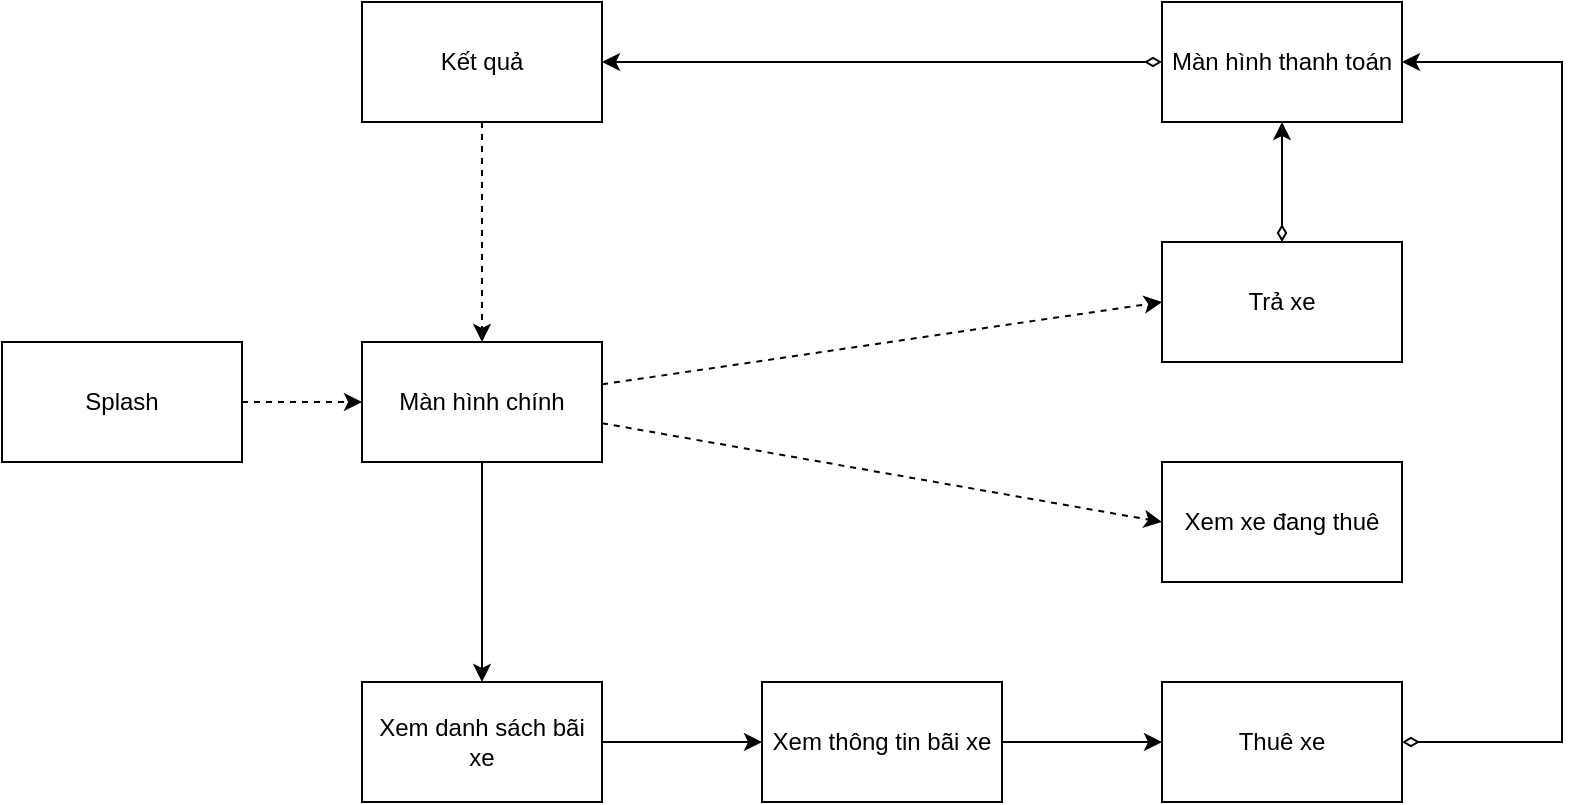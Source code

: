 <mxfile version="16.2.2" type="device"><diagram id="lV6kZxTi2eazbIAIzIbF" name="Page-1"><mxGraphModel dx="1865" dy="579" grid="1" gridSize="10" guides="1" tooltips="1" connect="1" arrows="1" fold="1" page="1" pageScale="1" pageWidth="827" pageHeight="1169" math="0" shadow="0"><root><mxCell id="0"/><mxCell id="1" parent="0"/><mxCell id="04TrGOakd6RfnOvQAWFr-22" style="edgeStyle=orthogonalEdgeStyle;rounded=1;orthogonalLoop=1;jettySize=auto;html=1;" parent="1" source="04TrGOakd6RfnOvQAWFr-1" edge="1"><mxGeometry relative="1" as="geometry"><mxPoint x="180" y="360" as="targetPoint"/></mxGeometry></mxCell><mxCell id="wrwqmPrSfrzPHqvXdPL1-6" style="rounded=0;orthogonalLoop=1;jettySize=auto;html=1;entryX=0;entryY=0.5;entryDx=0;entryDy=0;startArrow=none;startFill=0;dashed=1;" parent="1" source="04TrGOakd6RfnOvQAWFr-1" target="wrwqmPrSfrzPHqvXdPL1-5" edge="1"><mxGeometry relative="1" as="geometry"/></mxCell><mxCell id="wrwqmPrSfrzPHqvXdPL1-7" style="rounded=0;orthogonalLoop=1;jettySize=auto;html=1;entryX=0;entryY=0.5;entryDx=0;entryDy=0;startArrow=none;startFill=0;dashed=1;" parent="1" source="04TrGOakd6RfnOvQAWFr-1" target="wrwqmPrSfrzPHqvXdPL1-4" edge="1"><mxGeometry relative="1" as="geometry"/></mxCell><mxCell id="04TrGOakd6RfnOvQAWFr-1" value="Màn hình chính" style="rounded=0;whiteSpace=wrap;html=1;" parent="1" vertex="1"><mxGeometry x="120" y="190" width="120" height="60" as="geometry"/></mxCell><mxCell id="04TrGOakd6RfnOvQAWFr-21" value="" style="edgeStyle=orthogonalEdgeStyle;rounded=0;orthogonalLoop=1;jettySize=auto;html=1;dashed=1;" parent="1" source="04TrGOakd6RfnOvQAWFr-2" target="04TrGOakd6RfnOvQAWFr-1" edge="1"><mxGeometry relative="1" as="geometry"/></mxCell><mxCell id="04TrGOakd6RfnOvQAWFr-2" value="Splash" style="rounded=0;whiteSpace=wrap;html=1;" parent="1" vertex="1"><mxGeometry x="-60" y="190" width="120" height="60" as="geometry"/></mxCell><mxCell id="wrwqmPrSfrzPHqvXdPL1-2" style="edgeStyle=orthogonalEdgeStyle;rounded=0;orthogonalLoop=1;jettySize=auto;html=1;entryX=0;entryY=0.5;entryDx=0;entryDy=0;" parent="1" source="04TrGOakd6RfnOvQAWFr-6" target="wrwqmPrSfrzPHqvXdPL1-1" edge="1"><mxGeometry relative="1" as="geometry"/></mxCell><mxCell id="04TrGOakd6RfnOvQAWFr-6" value="Xem danh sách bãi xe" style="rounded=0;whiteSpace=wrap;html=1;" parent="1" vertex="1"><mxGeometry x="120" y="360" width="120" height="60" as="geometry"/></mxCell><mxCell id="04TrGOakd6RfnOvQAWFr-20" style="edgeStyle=orthogonalEdgeStyle;rounded=0;orthogonalLoop=1;jettySize=auto;html=1;entryX=1;entryY=0.5;entryDx=0;entryDy=0;startArrow=diamondThin;startFill=0;" parent="1" source="04TrGOakd6RfnOvQAWFr-8" edge="1"><mxGeometry relative="1" as="geometry"><mxPoint x="640" y="50" as="targetPoint"/><Array as="points"><mxPoint x="720" y="390"/><mxPoint x="720" y="50"/></Array></mxGeometry></mxCell><mxCell id="04TrGOakd6RfnOvQAWFr-8" value="Thuê xe" style="whiteSpace=wrap;html=1;rounded=0;" parent="1" vertex="1"><mxGeometry x="520" y="360" width="120" height="60" as="geometry"/></mxCell><mxCell id="04TrGOakd6RfnOvQAWFr-18" value="" style="edgeStyle=orthogonalEdgeStyle;rounded=0;orthogonalLoop=1;jettySize=auto;html=1;startArrow=diamondThin;startFill=0;" parent="1" source="04TrGOakd6RfnOvQAWFr-14" target="04TrGOakd6RfnOvQAWFr-17" edge="1"><mxGeometry relative="1" as="geometry"/></mxCell><mxCell id="04TrGOakd6RfnOvQAWFr-14" value="Màn hình thanh toán" style="whiteSpace=wrap;html=1;rounded=0;" parent="1" vertex="1"><mxGeometry x="520" y="20" width="120" height="60" as="geometry"/></mxCell><mxCell id="04TrGOakd6RfnOvQAWFr-19" value="" style="edgeStyle=orthogonalEdgeStyle;rounded=0;orthogonalLoop=1;jettySize=auto;html=1;dashed=1;" parent="1" source="04TrGOakd6RfnOvQAWFr-17" target="04TrGOakd6RfnOvQAWFr-1" edge="1"><mxGeometry relative="1" as="geometry"/></mxCell><mxCell id="04TrGOakd6RfnOvQAWFr-17" value="Kết quả" style="rounded=0;whiteSpace=wrap;html=1;" parent="1" vertex="1"><mxGeometry x="120" y="20" width="120" height="60" as="geometry"/></mxCell><mxCell id="wrwqmPrSfrzPHqvXdPL1-3" style="edgeStyle=orthogonalEdgeStyle;rounded=0;orthogonalLoop=1;jettySize=auto;html=1;entryX=0;entryY=0.5;entryDx=0;entryDy=0;" parent="1" source="wrwqmPrSfrzPHqvXdPL1-1" target="04TrGOakd6RfnOvQAWFr-8" edge="1"><mxGeometry relative="1" as="geometry"/></mxCell><mxCell id="wrwqmPrSfrzPHqvXdPL1-1" value="Xem thông tin bãi xe" style="rounded=0;whiteSpace=wrap;html=1;" parent="1" vertex="1"><mxGeometry x="320" y="360" width="120" height="60" as="geometry"/></mxCell><mxCell id="wrwqmPrSfrzPHqvXdPL1-4" value="Xem xe đang thuê" style="rounded=0;whiteSpace=wrap;html=1;" parent="1" vertex="1"><mxGeometry x="520" y="250" width="120" height="60" as="geometry"/></mxCell><mxCell id="wrwqmPrSfrzPHqvXdPL1-8" style="edgeStyle=none;rounded=0;orthogonalLoop=1;jettySize=auto;html=1;entryX=0.5;entryY=1;entryDx=0;entryDy=0;startArrow=diamondThin;startFill=0;" parent="1" source="wrwqmPrSfrzPHqvXdPL1-5" target="04TrGOakd6RfnOvQAWFr-14" edge="1"><mxGeometry relative="1" as="geometry"/></mxCell><mxCell id="wrwqmPrSfrzPHqvXdPL1-5" value="Trả xe" style="rounded=0;whiteSpace=wrap;html=1;" parent="1" vertex="1"><mxGeometry x="520" y="140" width="120" height="60" as="geometry"/></mxCell></root></mxGraphModel></diagram></mxfile>